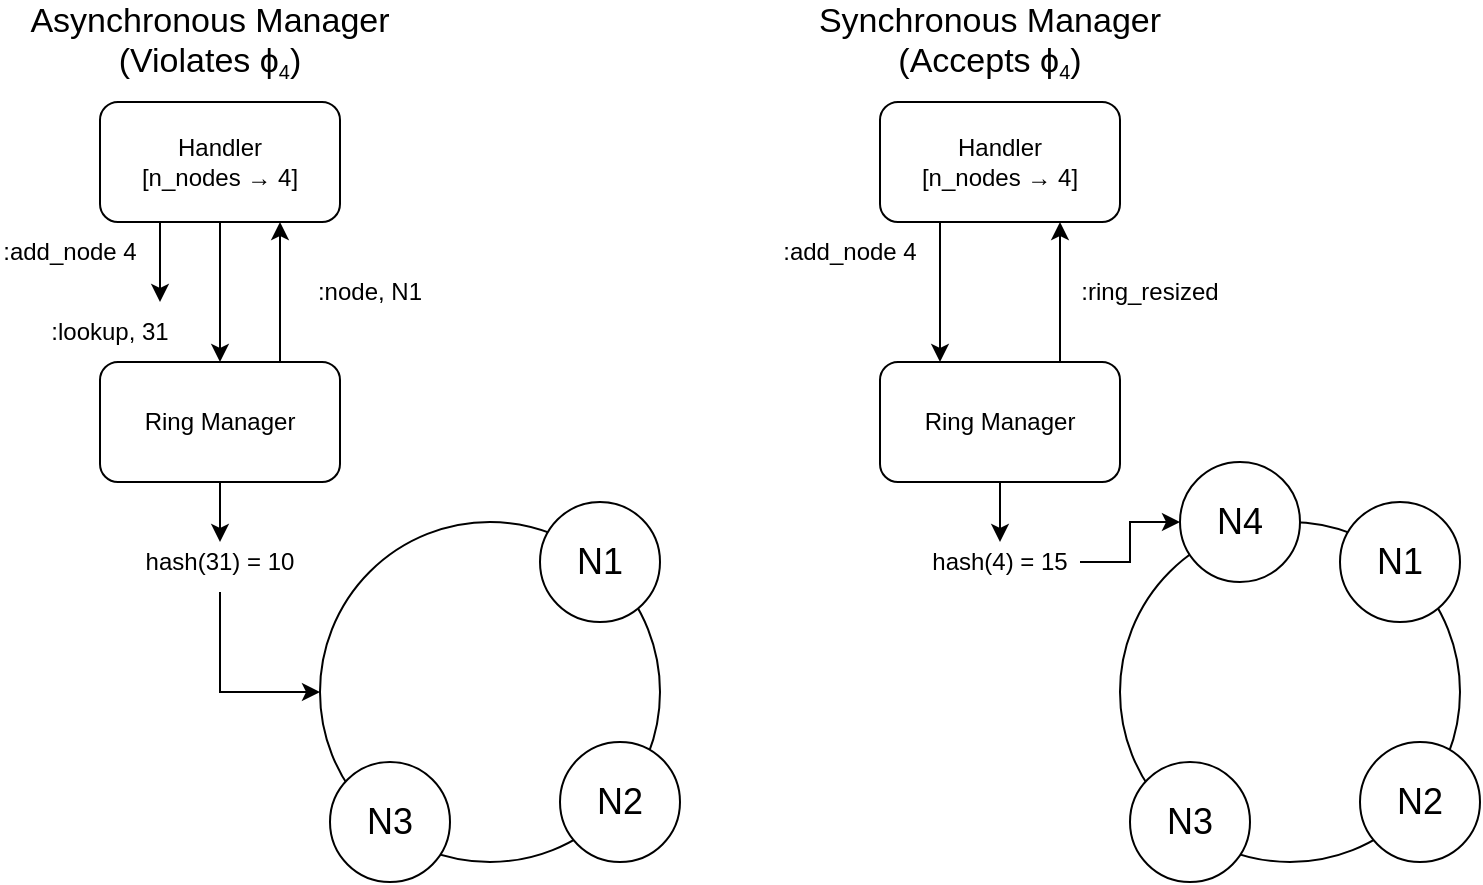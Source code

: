<mxfile version="24.4.9" type="device">
  <diagram name="Page-1" id="ysGzBzFnsp5RrXu4vezk">
    <mxGraphModel dx="1034" dy="707" grid="0" gridSize="10" guides="1" tooltips="1" connect="1" arrows="1" fold="1" page="1" pageScale="1" pageWidth="1100" pageHeight="1700" math="0" shadow="0">
      <root>
        <mxCell id="0" />
        <mxCell id="1" parent="0" />
        <mxCell id="NYUAv16IeEiXAjsmqHAU-1" value="" style="ellipse;whiteSpace=wrap;html=1;aspect=fixed;" vertex="1" parent="1">
          <mxGeometry x="460" y="320" width="170" height="170" as="geometry" />
        </mxCell>
        <mxCell id="NYUAv16IeEiXAjsmqHAU-2" value="&lt;font style=&quot;font-size: 18px;&quot;&gt;N1&lt;/font&gt;" style="ellipse;whiteSpace=wrap;html=1;aspect=fixed;" vertex="1" parent="1">
          <mxGeometry x="570" y="310" width="60" height="60" as="geometry" />
        </mxCell>
        <mxCell id="NYUAv16IeEiXAjsmqHAU-7" value="Ring Manager" style="rounded=1;whiteSpace=wrap;html=1;" vertex="1" parent="1">
          <mxGeometry x="350" y="240" width="120" height="60" as="geometry" />
        </mxCell>
        <mxCell id="NYUAv16IeEiXAjsmqHAU-8" value="Handler&lt;div&gt;[n_nodes&amp;nbsp;→ 4]&lt;/div&gt;" style="rounded=1;whiteSpace=wrap;html=1;" vertex="1" parent="1">
          <mxGeometry x="350" y="110" width="120" height="60" as="geometry" />
        </mxCell>
        <mxCell id="NYUAv16IeEiXAjsmqHAU-9" value="" style="endArrow=classic;html=1;rounded=0;exitX=0.25;exitY=1;exitDx=0;exitDy=0;" edge="1" parent="1" source="NYUAv16IeEiXAjsmqHAU-8">
          <mxGeometry width="50" height="50" relative="1" as="geometry">
            <mxPoint x="400" y="390" as="sourcePoint" />
            <mxPoint x="380" y="210" as="targetPoint" />
          </mxGeometry>
        </mxCell>
        <mxCell id="NYUAv16IeEiXAjsmqHAU-10" value=":add_node 4" style="text;html=1;align=center;verticalAlign=middle;whiteSpace=wrap;rounded=0;" vertex="1" parent="1">
          <mxGeometry x="300" y="170" width="70" height="30" as="geometry" />
        </mxCell>
        <mxCell id="NYUAv16IeEiXAjsmqHAU-11" value="" style="endArrow=classic;html=1;rounded=0;entryX=0.5;entryY=0;entryDx=0;entryDy=0;" edge="1" parent="1" target="NYUAv16IeEiXAjsmqHAU-7">
          <mxGeometry width="50" height="50" relative="1" as="geometry">
            <mxPoint x="410" y="170" as="sourcePoint" />
            <mxPoint x="409.5" y="205" as="targetPoint" />
          </mxGeometry>
        </mxCell>
        <mxCell id="NYUAv16IeEiXAjsmqHAU-12" value=":lookup, 31" style="text;html=1;align=center;verticalAlign=middle;whiteSpace=wrap;rounded=0;" vertex="1" parent="1">
          <mxGeometry x="320" y="210" width="70" height="30" as="geometry" />
        </mxCell>
        <mxCell id="NYUAv16IeEiXAjsmqHAU-13" value="" style="endArrow=classic;html=1;rounded=0;exitX=0.75;exitY=0;exitDx=0;exitDy=0;entryX=0.75;entryY=1;entryDx=0;entryDy=0;" edge="1" parent="1" source="NYUAv16IeEiXAjsmqHAU-7" target="NYUAv16IeEiXAjsmqHAU-8">
          <mxGeometry width="50" height="50" relative="1" as="geometry">
            <mxPoint x="390" y="400" as="sourcePoint" />
            <mxPoint x="440" y="350" as="targetPoint" />
          </mxGeometry>
        </mxCell>
        <mxCell id="NYUAv16IeEiXAjsmqHAU-14" value=":node, N1" style="text;html=1;align=center;verticalAlign=middle;whiteSpace=wrap;rounded=0;" vertex="1" parent="1">
          <mxGeometry x="450" y="190" width="70" height="30" as="geometry" />
        </mxCell>
        <mxCell id="NYUAv16IeEiXAjsmqHAU-16" value="&lt;font style=&quot;font-size: 18px;&quot;&gt;N2&lt;/font&gt;" style="ellipse;whiteSpace=wrap;html=1;aspect=fixed;" vertex="1" parent="1">
          <mxGeometry x="580" y="430" width="60" height="60" as="geometry" />
        </mxCell>
        <mxCell id="NYUAv16IeEiXAjsmqHAU-17" value="&lt;font style=&quot;font-size: 18px;&quot;&gt;N3&lt;/font&gt;" style="ellipse;whiteSpace=wrap;html=1;aspect=fixed;" vertex="1" parent="1">
          <mxGeometry x="465" y="440" width="60" height="60" as="geometry" />
        </mxCell>
        <mxCell id="NYUAv16IeEiXAjsmqHAU-18" value="" style="endArrow=classic;html=1;rounded=0;exitX=0.5;exitY=1;exitDx=0;exitDy=0;" edge="1" parent="1" source="NYUAv16IeEiXAjsmqHAU-7">
          <mxGeometry width="50" height="50" relative="1" as="geometry">
            <mxPoint x="530" y="370" as="sourcePoint" />
            <mxPoint x="410" y="330" as="targetPoint" />
          </mxGeometry>
        </mxCell>
        <mxCell id="NYUAv16IeEiXAjsmqHAU-20" style="edgeStyle=orthogonalEdgeStyle;rounded=0;orthogonalLoop=1;jettySize=auto;html=1;entryX=0;entryY=0.5;entryDx=0;entryDy=0;" edge="1" parent="1" source="NYUAv16IeEiXAjsmqHAU-19" target="NYUAv16IeEiXAjsmqHAU-1">
          <mxGeometry relative="1" as="geometry">
            <Array as="points">
              <mxPoint x="410" y="405" />
            </Array>
          </mxGeometry>
        </mxCell>
        <mxCell id="NYUAv16IeEiXAjsmqHAU-19" value="hash(31) = 10" style="text;html=1;align=center;verticalAlign=middle;whiteSpace=wrap;rounded=0;" vertex="1" parent="1">
          <mxGeometry x="370" y="325" width="80" height="30" as="geometry" />
        </mxCell>
        <mxCell id="NYUAv16IeEiXAjsmqHAU-21" value="" style="ellipse;whiteSpace=wrap;html=1;aspect=fixed;" vertex="1" parent="1">
          <mxGeometry x="860" y="320" width="170" height="170" as="geometry" />
        </mxCell>
        <mxCell id="NYUAv16IeEiXAjsmqHAU-22" value="&lt;font style=&quot;font-size: 18px;&quot;&gt;N1&lt;/font&gt;" style="ellipse;whiteSpace=wrap;html=1;aspect=fixed;" vertex="1" parent="1">
          <mxGeometry x="970" y="310" width="60" height="60" as="geometry" />
        </mxCell>
        <mxCell id="NYUAv16IeEiXAjsmqHAU-23" value="Ring Manager" style="rounded=1;whiteSpace=wrap;html=1;" vertex="1" parent="1">
          <mxGeometry x="740" y="240" width="120" height="60" as="geometry" />
        </mxCell>
        <mxCell id="NYUAv16IeEiXAjsmqHAU-24" value="Handler&lt;div&gt;[n_nodes&amp;nbsp;→ 4]&lt;/div&gt;" style="rounded=1;whiteSpace=wrap;html=1;" vertex="1" parent="1">
          <mxGeometry x="740" y="110" width="120" height="60" as="geometry" />
        </mxCell>
        <mxCell id="NYUAv16IeEiXAjsmqHAU-25" value="" style="endArrow=classic;html=1;rounded=0;exitX=0.25;exitY=1;exitDx=0;exitDy=0;entryX=0.25;entryY=0;entryDx=0;entryDy=0;" edge="1" parent="1" source="NYUAv16IeEiXAjsmqHAU-24" target="NYUAv16IeEiXAjsmqHAU-23">
          <mxGeometry width="50" height="50" relative="1" as="geometry">
            <mxPoint x="790" y="390" as="sourcePoint" />
            <mxPoint x="770" y="210" as="targetPoint" />
          </mxGeometry>
        </mxCell>
        <mxCell id="NYUAv16IeEiXAjsmqHAU-26" value=":add_node 4" style="text;html=1;align=center;verticalAlign=middle;whiteSpace=wrap;rounded=0;" vertex="1" parent="1">
          <mxGeometry x="690" y="170" width="70" height="30" as="geometry" />
        </mxCell>
        <mxCell id="NYUAv16IeEiXAjsmqHAU-29" value="" style="endArrow=classic;html=1;rounded=0;exitX=0.75;exitY=0;exitDx=0;exitDy=0;entryX=0.75;entryY=1;entryDx=0;entryDy=0;" edge="1" parent="1" source="NYUAv16IeEiXAjsmqHAU-23" target="NYUAv16IeEiXAjsmqHAU-24">
          <mxGeometry width="50" height="50" relative="1" as="geometry">
            <mxPoint x="780" y="400" as="sourcePoint" />
            <mxPoint x="830" y="350" as="targetPoint" />
          </mxGeometry>
        </mxCell>
        <mxCell id="NYUAv16IeEiXAjsmqHAU-30" value=":ring_resized" style="text;html=1;align=center;verticalAlign=middle;whiteSpace=wrap;rounded=0;" vertex="1" parent="1">
          <mxGeometry x="840" y="190" width="70" height="30" as="geometry" />
        </mxCell>
        <mxCell id="NYUAv16IeEiXAjsmqHAU-31" value="&lt;font style=&quot;font-size: 18px;&quot;&gt;N2&lt;/font&gt;" style="ellipse;whiteSpace=wrap;html=1;aspect=fixed;" vertex="1" parent="1">
          <mxGeometry x="980" y="430" width="60" height="60" as="geometry" />
        </mxCell>
        <mxCell id="NYUAv16IeEiXAjsmqHAU-32" value="&lt;font style=&quot;font-size: 18px;&quot;&gt;N3&lt;/font&gt;" style="ellipse;whiteSpace=wrap;html=1;aspect=fixed;" vertex="1" parent="1">
          <mxGeometry x="865" y="440" width="60" height="60" as="geometry" />
        </mxCell>
        <mxCell id="NYUAv16IeEiXAjsmqHAU-33" value="" style="endArrow=classic;html=1;rounded=0;exitX=0.5;exitY=1;exitDx=0;exitDy=0;" edge="1" parent="1" source="NYUAv16IeEiXAjsmqHAU-23">
          <mxGeometry width="50" height="50" relative="1" as="geometry">
            <mxPoint x="920" y="370" as="sourcePoint" />
            <mxPoint x="800" y="330" as="targetPoint" />
          </mxGeometry>
        </mxCell>
        <mxCell id="NYUAv16IeEiXAjsmqHAU-37" style="edgeStyle=orthogonalEdgeStyle;rounded=0;orthogonalLoop=1;jettySize=auto;html=1;" edge="1" parent="1" source="NYUAv16IeEiXAjsmqHAU-35" target="NYUAv16IeEiXAjsmqHAU-36">
          <mxGeometry relative="1" as="geometry" />
        </mxCell>
        <mxCell id="NYUAv16IeEiXAjsmqHAU-35" value="hash(4) = 15" style="text;html=1;align=center;verticalAlign=middle;whiteSpace=wrap;rounded=0;" vertex="1" parent="1">
          <mxGeometry x="760" y="325" width="80" height="30" as="geometry" />
        </mxCell>
        <mxCell id="NYUAv16IeEiXAjsmqHAU-36" value="&lt;font style=&quot;font-size: 18px;&quot;&gt;N4&lt;/font&gt;" style="ellipse;whiteSpace=wrap;html=1;aspect=fixed;" vertex="1" parent="1">
          <mxGeometry x="890" y="290" width="60" height="60" as="geometry" />
        </mxCell>
        <mxCell id="NYUAv16IeEiXAjsmqHAU-38" value="&lt;span style=&quot;font-size: 17px;&quot;&gt;Asynchronous Manager&lt;/span&gt;&lt;div&gt;&lt;span style=&quot;font-size: 17px;&quot;&gt;(Violates&lt;/span&gt;&lt;span style=&quot;background-color: initial; font-size: 17px;&quot;&gt;&amp;nbsp;ϕ&lt;/span&gt;&lt;sub style=&quot;background-color: initial;&quot;&gt;4&lt;/sub&gt;&lt;span style=&quot;font-size: 17px; background-color: initial;&quot;&gt;)&lt;/span&gt;&lt;/div&gt;" style="text;html=1;align=center;verticalAlign=middle;whiteSpace=wrap;rounded=0;" vertex="1" parent="1">
          <mxGeometry x="300" y="60" width="210" height="40" as="geometry" />
        </mxCell>
        <mxCell id="NYUAv16IeEiXAjsmqHAU-39" value="&lt;span style=&quot;font-size: 17px;&quot;&gt;Synchronous Manager&lt;/span&gt;&lt;div&gt;&lt;span style=&quot;font-size: 17px;&quot;&gt;(Accepts&lt;/span&gt;&lt;span style=&quot;background-color: initial; font-size: 17px;&quot;&gt;&amp;nbsp;ϕ&lt;/span&gt;&lt;sub style=&quot;background-color: initial;&quot;&gt;4&lt;/sub&gt;&lt;span style=&quot;font-size: 17px; background-color: initial;&quot;&gt;)&lt;/span&gt;&lt;/div&gt;" style="text;html=1;align=center;verticalAlign=middle;whiteSpace=wrap;rounded=0;" vertex="1" parent="1">
          <mxGeometry x="690" y="60" width="210" height="40" as="geometry" />
        </mxCell>
      </root>
    </mxGraphModel>
  </diagram>
</mxfile>
